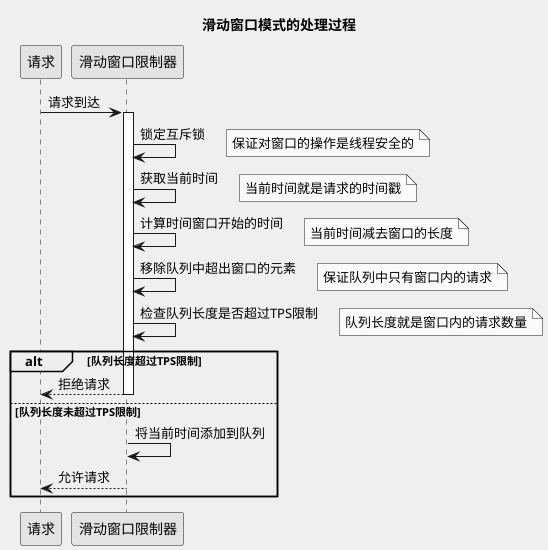 @startuml
skinparam monochrome true
skinparam backgroundColor #EEEEFF

title 滑动窗口模式的处理过程

participant 请求 as R
participant 滑动窗口限制器 as L

R -> L: 请求到达
activate L
L -> L: 锁定互斥锁
note right: 保证对窗口的操作是线程安全的

L -> L: 获取当前时间
note right: 当前时间就是请求的时间戳

L -> L: 计算时间窗口开始的时间
note right: 当前时间减去窗口的长度

L -> L: 移除队列中超出窗口的元素
note right: 保证队列中只有窗口内的请求

L -> L: 检查队列长度是否超过TPS限制
note right: 队列长度就是窗口内的请求数量

alt 队列长度超过TPS限制
    L --> R: 拒绝请求
    deactivate L
else 队列长度未超过TPS限制
    L -> L: 将当前时间添加到队列
    L --> R: 允许请求
    deactivate L
end

@enduml
